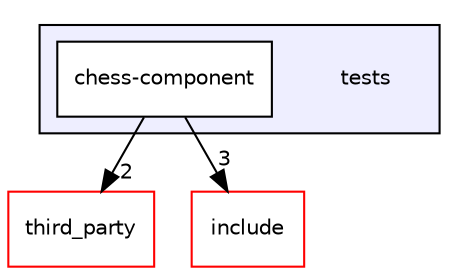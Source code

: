 digraph "tests" {
  compound=true
  node [ fontsize="10", fontname="Helvetica"];
  edge [ labelfontsize="10", labelfontname="Helvetica"];
  subgraph clusterdir_59425e443f801f1f2fd8bbe4959a3ccf {
    graph [ bgcolor="#eeeeff", pencolor="black", label="" URL="dir_59425e443f801f1f2fd8bbe4959a3ccf.html"];
    dir_59425e443f801f1f2fd8bbe4959a3ccf [shape=plaintext label="tests"];
    dir_5a5575b32e60ee3e3cfc4f1ab497f904 [shape=box label="chess-component" color="black" fillcolor="white" style="filled" URL="dir_5a5575b32e60ee3e3cfc4f1ab497f904.html"];
  }
  dir_44f42edf5dd23d4deca0321224e9ce90 [shape=box label="third_party" fillcolor="white" style="filled" color="red" URL="dir_44f42edf5dd23d4deca0321224e9ce90.html"];
  dir_d44c64559bbebec7f509842c48db8b23 [shape=box label="include" fillcolor="white" style="filled" color="red" URL="dir_d44c64559bbebec7f509842c48db8b23.html"];
  dir_5a5575b32e60ee3e3cfc4f1ab497f904->dir_44f42edf5dd23d4deca0321224e9ce90 [headlabel="2", labeldistance=1.5 headhref="dir_000011_000016.html"];
  dir_5a5575b32e60ee3e3cfc4f1ab497f904->dir_d44c64559bbebec7f509842c48db8b23 [headlabel="3", labeldistance=1.5 headhref="dir_000011_000001.html"];
}
